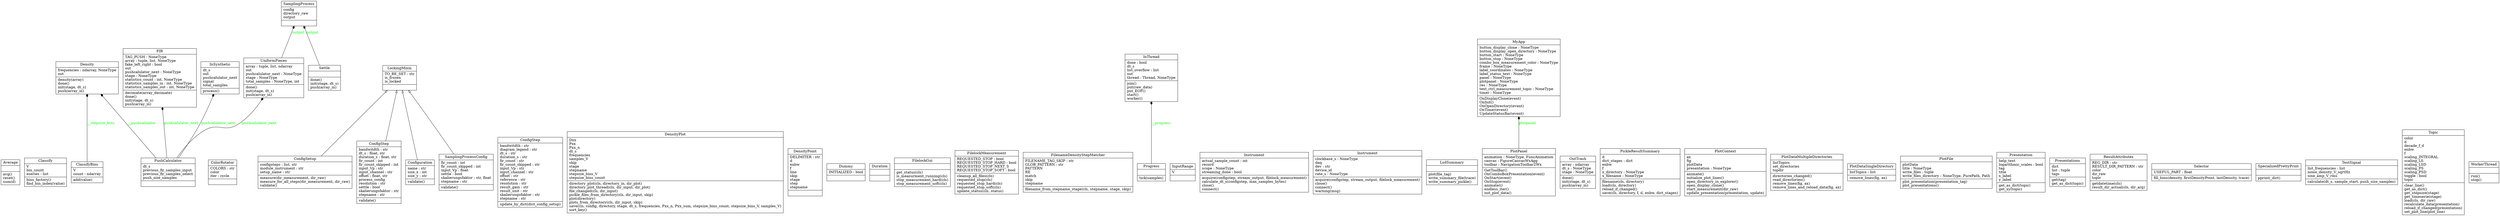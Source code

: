 digraph "classes_pymeas2019_noise" {
charset="utf-8"
rankdir=BT
"0" [label="{Average|\l|avg()\lreset()\lsum(d)\l}", shape="record"];
"1" [label="{Classify|V\lbin_count\leseries : list\l|bins_factory()\lfind_bin_index(value)\l}", shape="record"];
"2" [label="{ClassifyBins|V\lcount : ndarray\l|add(value)\l}", shape="record"];
"3" [label="{ColorRotator|COLORS : str\lcolor\liter : cycle\l|}", shape="record"];
"4" [label="{ConfigSetup|configsteps : list, str\lmodule_instrument : str\lsetup_name : str\l|measure(dir_measurement, dir_raw)\lmeasure_for_all_steps(dir_measurement, dir_raw)\lvalidate()\l}", shape="record"];
"5" [label="{ConfigStep|bandwitdth : str\ldiagram_legend : str\ldt_s : str\lduration_s : str\lfir_count : str\lfir_count_skipped : str\linput_Vp : str\linput_channel : str\loffset : str\lreference : str\lresolution : str\lresult_gain : str\lresult_unit : str\lskalierungsfaktor : str\lstepname : str\l|update_by_dict(dict_config_setup)\l}", shape="record"];
"6" [label="{ConfigStep|bandwitdth : str\ldt_s : float, str\lduration_s : float, str\lfir_count : int\lfir_count_skipped : int\linput_Vp : str\linput_channel : str\loffset : float, str\lprocess_config\lresolution : str\lsettle : bool\lskalierungsfaktor : str\lstepname : str\l|validate()\l}", shape="record"];
"7" [label="{Configuration|name : str\lsize_x : int\lsize_y : str\l|validate()\l}", shape="record"];
"8" [label="{Density|frequencies : ndarray, NoneType\lout\l|density(array)\ldone()\linit(stage, dt_s)\lpush(array_in)\l}", shape="record"];
"9" [label="{DensityPlot|Dxx\lPxx\lPxx_n\ldt_s\lfrequencies\lsamples_V\lskip\lstage\lstepname\lstepsize_bins_V\lstepsize_bins_count\l|directory_plot(cls, directory_in, dir_plot)\ldirectory_plot_thread(cls, dir_input, dir_plot)\lfile_changed(cls, dir_input)\lpickle_files_from_directory(cls, dir_input, skip)\lplot(directory)\lplots_from_directory(cls, dir_input, skip)\lsave(cls, config, directory, stage, dt_s, frequencies, Pxx_n, Pxx_sum, stepsize_bins_count, stepsize_bins_V, samples_V)\lsort_key()\l}", shape="record"];
"10" [label="{DensityPoint|DELIMITER : str\ld\lenbw\lf\lline\lskip\lstage\lstep\lstepname\l|}", shape="record"];
"11" [label="{Dummy|INITIALIZED : bool\l|}", shape="record"];
"12" [label="{Duration|\l|}", shape="record"];
"13" [label="{FIR|TAG_PUSH : NoneType\larray : tuple, list, NoneType\lfake_left_right : bool\lout\lpushcalulator_next : NoneType\lstage : NoneType\lstatistics_count : int, NoneType\lstatistics_samples_in : int, NoneType\lstatistics_samples_out : int, NoneType\l|decimate(array_decimate)\ldone()\linit(stage, dt_s)\lpush(array_in)\l}", shape="record"];
"14" [label="{FilelockGui|\l|get_status(cls)\lis_measurment_running(cls)\lstop_measurement_hard(cls)\lstop_measurement_soft(cls)\l}", shape="record"];
"15" [label="{FilelockMeasurement|REQUESTED_STOP : bool\lREQUESTED_STOP_HARD : bool\lREQUESTED_STOP_NEXT_S\lREQUESTED_STOP_SOFT : bool\l|cleanup_all_files(cls)\lrequested_stop(cls)\lrequested_stop_hard(cls)\lrequested_stop_soft(cls)\lupdate_status(cls, status)\l}", shape="record"];
"16" [label="{FilenameDensityStepMatcher|FILENAME_TAG_SKIP : str\lGLOB_PATTERN : str\lPATTERN\lRE\lmatch\lskip\lstepname\l|filename_from_stepname_stage(cls, stepname, stage, skip)\l}", shape="record"];
"17" [label="{InSynthetic|dt_s\lout\lpushcalulator_next\lsignal\ltotal_samples\l|process()\l}", shape="record"];
"18" [label="{InThread|done : bool\ldt_s\llist_overflow : list\lout\lthread : Thread, NoneType\l|join()\lput(raw_data)\lput_EOF()\lstart()\lworker()\l}", shape="record"];
"19" [label="{InputRange|V\l|}", shape="record"];
"20" [label="{Instrument|actual_sample_count : int\lrecord\lscope : NoneType\lstreaming_done : bool\l|acquire(configstep, stream_output, filelock_measurement)\lcalculate_dt_s(configstep, max_samples_bytes)\lclose()\lconnect()\l}", shape="record"];
"21" [label="{Instrument|clockbase_s : NoneType\ldaq\ldev : str\ldevice_id\lrate_s : NoneType\l|acquire(configstep, stream_output, filelock_measurement)\lclose()\lconnect()\lwarning(msg)\l}", shape="record"];
"22" [label="{LockingMixin|TO_BE_SET : str\lis_frozen\lis_locked\l|}", shape="record"];
"23" [label="{LsdSummary|\l|plot(file_tag)\lwrite_summary_file(trace)\lwrite_summary_pickle()\l}", shape="record"];
"24" [label="{MyApp|button_display_clone : NoneType\lbutton_display_open_directory : NoneType\lbutton_start : NoneType\lbutton_stop : NoneType\lcombo_box_measurement_color : NoneType\lframe : NoneType\llabel_coordinates : NoneType\llabel_status_text : NoneType\lpanel : NoneType\lplotpanel : NoneType\lres : NoneType\ltext_ctrl_measurement_topic : NoneType\ltimer : NoneType\l|OnDisplayClone(event)\lOnInit()\lOnOpenDirectory(event)\lOnTimer(event)\lUpdateStatusBar(event)\l}", shape="record"];
"25" [label="{OutTrash|array : ndarray\ldt_s : NoneType\lstage : NoneType\l|done()\linit(stage, dt_s)\lpush(array_in)\l}", shape="record"];
"26" [label="{PickleResultSummary|d\ldict_stages : dict\lenbw\lf\lx_directory : NoneType\lx_filename : NoneType\l|filename(cls, directory)\lload(cls, directory)\lreload_if_changed()\lsave(cls, directory, f, d, enbw, dict_stages)\l}", shape="record"];
"27" [label="{PlotContext|ax\lfig\lplotData\lpresentation : NoneType\l|animate()\linitialize_plot_lines()\lopen_directory_in_explorer()\lopen_display_clone()\lstart_measurement(dir_raw)\lupdate_presentation(presentation, update)\l}", shape="record"];
"28" [label="{PlotDataMultipleDirectories|listTopics\lset_directories\ltopdir\l|directories_changed()\lread_directories()\lremove_lines(fig, ax)\lremove_lines_and_reload_data(fig, ax)\l}", shape="record"];
"29" [label="{PlotDataSingleDirectory|listTopics : list\l|remove_lines(fig, ax)\l}", shape="record"];
"30" [label="{PlotFile|plotData\ltitle : NoneType\lwrite_files : tuple\lwrite_files_directory : NoneType, PurePath, Path\l|plot_presentation(presentation_tag)\lplot_presentations()\l}", shape="record"];
"31" [label="{PlotPanel|animation : NoneType, FuncAnimation\lcanvas : FigureCanvasWxAgg\ltoolbar : NavigationToolbar2Wx\l|GetToolBar()\lOnComboBoxPresentation(event)\lOnStart(event)\lOnStop(event)\lanimate(i)\lendless_iter()\linit_plot_data()\l}", shape="record"];
"32" [label="{Presentation|help_text\llogarithmic_scales : bool\ltag\ltitle\lx_label\ly_label\l|get_as_dict(topic)\lget_xy(topic)\l}", shape="record"];
"33" [label="{Presentations|dict\llist : tuple\ltags\l|get(tag)\lget_as_dict(topic)\l}", shape="record"];
"34" [label="{Progress|\l|tick(samples)\l}", shape="record"];
"35" [label="{PushCalculator|dt_s\lprevious_fir_samples_input\lprevious_fir_samples_select\lpush_size_samples\l|}", shape="record"];
"36" [label="{ResultAttributes|REG_DIR : str\lRESULT_DIR_PATTERN : str\lcolor\ldir_raw\ltopic\l|getdatetime(cls)\lresult_dir_actual(cls, dir_arg)\l}", shape="record"];
"37" [label="{SamplingProcess|config\ldirectory_raw\loutput\l|}", shape="record"];
"38" [label="{SamplingProcessConfig|fir_count : int\lfir_count_skipped : int\linput_Vp : float\lsettle : bool\lskalierungsfaktor : str, float\lstepname : str\l|validate()\l}", shape="record"];
"39" [label="{Selector|USEFUL_PART : float\l|fill_bins(density, firstDensityPoint, lastDensity, trace)\l}", shape="record"];
"40" [label="{Settle|\l|done()\linit(stage, dt_s)\lpush(array_in)\l}", shape="record"];
"41" [label="{SpecializedPrettyPrint|\l|pprint(_dict)\l}", shape="record"];
"42" [label="{TestSignal|list_frequencies : list\lnoise_density_V_sqrtHz\lsine_amp_V_rms\l|calculate(dt_s, sample_start, push_size_samples)\l}", shape="record"];
"43" [label="{Topic|color\ld\ldecade_f_d\lenbw\lf\lscaling_INTEGRAL\lscaling_LS\lscaling_LSD\lscaling_PS\lscaling_PSD\ltoggle : bool\ltopic\l|clear_line()\lget_as_dict()\lget_stepsize(stage)\lget_timeserie(stage)\lload(cls, dir_raw)\lrecalculate_data(presentation)\lreload_if_changed(presentation)\lset_plot_line(plot_line)\l}", shape="record"];
"44" [label="{UniformPieces|array : tuple, list, ndarray\lout\lpushcalulator_next : NoneType\lstage : NoneType\ltotal_samples : NoneType, int\l|done()\linit(stage, dt_s)\lpush(array_in)\l}", shape="record"];
"45" [label="{WorkerThread|\l|run()\lstop()\l}", shape="record"];
"4" -> "22" [arrowhead="empty", arrowtail="none"];
"6" -> "22" [arrowhead="empty", arrowtail="none"];
"7" -> "22" [arrowhead="empty", arrowtail="none"];
"38" -> "22" [arrowhead="empty", arrowtail="none"];
"2" -> "8" [arrowhead="diamond", arrowtail="none", fontcolor="green", label="__stepsize_bins", style="solid"];
"31" -> "24" [arrowhead="diamond", arrowtail="none", fontcolor="green", label="plotpanel", style="solid"];
"34" -> "18" [arrowhead="diamond", arrowtail="none", fontcolor="green", label="__progress", style="solid"];
"35" -> "8" [arrowhead="diamond", arrowtail="none", fontcolor="green", label="__pushcalulator", style="solid"];
"35" -> "13" [arrowhead="diamond", arrowtail="none", fontcolor="green", label="pushcalulator_next", style="solid"];
"35" -> "17" [arrowhead="diamond", arrowtail="none", fontcolor="green", label="pushcalulator_next", style="solid"];
"35" -> "44" [arrowhead="diamond", arrowtail="none", fontcolor="green", label="pushcalulator_next", style="solid"];
"40" -> "37" [arrowhead="diamond", arrowtail="none", fontcolor="green", label="output", style="solid"];
"44" -> "37" [arrowhead="diamond", arrowtail="none", fontcolor="green", label="output", style="solid"];
}
